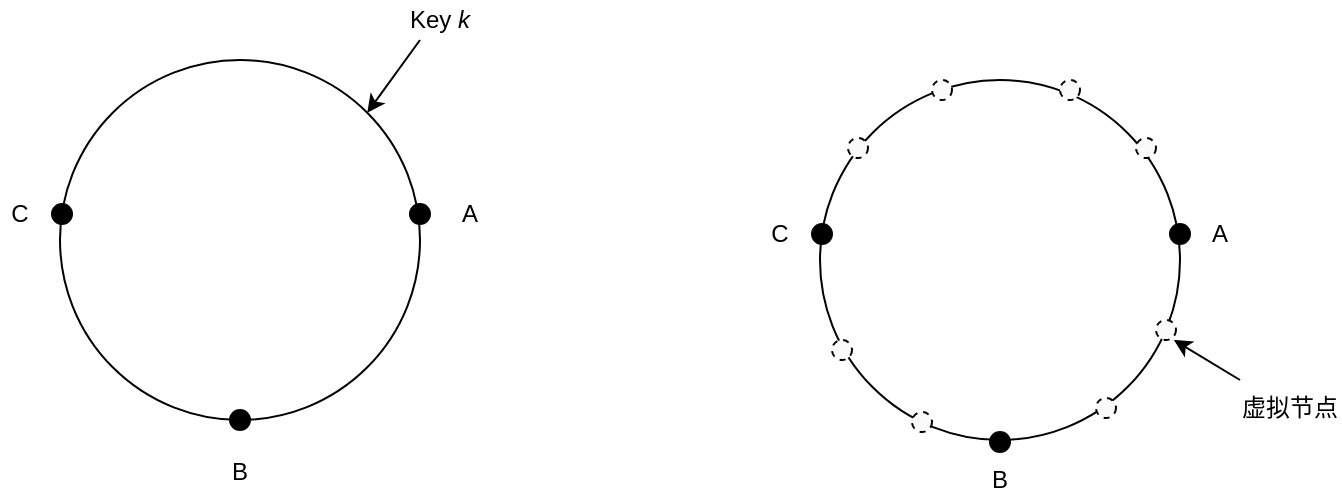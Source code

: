 <mxfile version="13.0.3" type="device"><diagram id="IDuDuQPehI_4QsWKxufh" name="Page-1"><mxGraphModel dx="946" dy="624" grid="1" gridSize="10" guides="1" tooltips="1" connect="1" arrows="1" fold="1" page="1" pageScale="1" pageWidth="827" pageHeight="1169" math="0" shadow="0"><root><mxCell id="0"/><mxCell id="1" parent="0"/><mxCell id="LLvqtWso6Gy_PP7UwR_6-3" value="" style="ellipse;whiteSpace=wrap;html=1;aspect=fixed;" vertex="1" parent="1"><mxGeometry x="150" y="200" width="180" height="180" as="geometry"/></mxCell><mxCell id="LLvqtWso6Gy_PP7UwR_6-4" value="" style="ellipse;whiteSpace=wrap;html=1;aspect=fixed;fillColor=#000000;" vertex="1" parent="1"><mxGeometry x="325" y="272" width="10" height="10" as="geometry"/></mxCell><mxCell id="LLvqtWso6Gy_PP7UwR_6-6" value="" style="ellipse;whiteSpace=wrap;html=1;aspect=fixed;fillColor=#000000;" vertex="1" parent="1"><mxGeometry x="235" y="375" width="10" height="10" as="geometry"/></mxCell><mxCell id="LLvqtWso6Gy_PP7UwR_6-7" value="" style="ellipse;whiteSpace=wrap;html=1;aspect=fixed;fillColor=#000000;" vertex="1" parent="1"><mxGeometry x="146" y="272" width="10" height="10" as="geometry"/></mxCell><mxCell id="LLvqtWso6Gy_PP7UwR_6-8" value="A" style="text;html=1;strokeColor=none;fillColor=none;align=center;verticalAlign=middle;whiteSpace=wrap;rounded=0;" vertex="1" parent="1"><mxGeometry x="340" y="267" width="30" height="20" as="geometry"/></mxCell><mxCell id="LLvqtWso6Gy_PP7UwR_6-10" value="B" style="text;html=1;strokeColor=none;fillColor=none;align=center;verticalAlign=middle;whiteSpace=wrap;rounded=0;" vertex="1" parent="1"><mxGeometry x="225" y="396" width="30" height="20" as="geometry"/></mxCell><mxCell id="LLvqtWso6Gy_PP7UwR_6-11" value="C" style="text;html=1;strokeColor=none;fillColor=none;align=center;verticalAlign=middle;whiteSpace=wrap;rounded=0;" vertex="1" parent="1"><mxGeometry x="120" y="267" width="20" height="20" as="geometry"/></mxCell><mxCell id="LLvqtWso6Gy_PP7UwR_6-13" value="" style="ellipse;whiteSpace=wrap;html=1;aspect=fixed;" vertex="1" parent="1"><mxGeometry x="530" y="210" width="180" height="180" as="geometry"/></mxCell><mxCell id="LLvqtWso6Gy_PP7UwR_6-14" value="" style="ellipse;whiteSpace=wrap;html=1;aspect=fixed;fillColor=#000000;" vertex="1" parent="1"><mxGeometry x="705" y="282" width="10" height="10" as="geometry"/></mxCell><mxCell id="LLvqtWso6Gy_PP7UwR_6-15" value="" style="ellipse;whiteSpace=wrap;html=1;aspect=fixed;fillColor=#000000;" vertex="1" parent="1"><mxGeometry x="615" y="386" width="10" height="10" as="geometry"/></mxCell><mxCell id="LLvqtWso6Gy_PP7UwR_6-16" value="" style="ellipse;whiteSpace=wrap;html=1;aspect=fixed;fillColor=#000000;" vertex="1" parent="1"><mxGeometry x="526" y="282" width="10" height="10" as="geometry"/></mxCell><mxCell id="LLvqtWso6Gy_PP7UwR_6-17" value="A" style="text;html=1;strokeColor=none;fillColor=none;align=center;verticalAlign=middle;whiteSpace=wrap;rounded=0;" vertex="1" parent="1"><mxGeometry x="720" y="277" width="20" height="20" as="geometry"/></mxCell><mxCell id="LLvqtWso6Gy_PP7UwR_6-18" value="B" style="text;html=1;strokeColor=none;fillColor=none;align=center;verticalAlign=middle;whiteSpace=wrap;rounded=0;" vertex="1" parent="1"><mxGeometry x="610" y="400" width="20" height="20" as="geometry"/></mxCell><mxCell id="LLvqtWso6Gy_PP7UwR_6-19" value="C" style="text;html=1;strokeColor=none;fillColor=none;align=center;verticalAlign=middle;whiteSpace=wrap;rounded=0;" vertex="1" parent="1"><mxGeometry x="500" y="277" width="20" height="20" as="geometry"/></mxCell><mxCell id="LLvqtWso6Gy_PP7UwR_6-22" value="" style="ellipse;whiteSpace=wrap;html=1;aspect=fixed;fillColor=#FAFAFA;dashed=1;" vertex="1" parent="1"><mxGeometry x="698" y="330" width="10" height="10" as="geometry"/></mxCell><mxCell id="LLvqtWso6Gy_PP7UwR_6-23" value="" style="ellipse;whiteSpace=wrap;html=1;aspect=fixed;fillColor=#FAFAFA;dashed=1;" vertex="1" parent="1"><mxGeometry x="668" y="369" width="10" height="10" as="geometry"/></mxCell><mxCell id="LLvqtWso6Gy_PP7UwR_6-24" value="" style="ellipse;whiteSpace=wrap;html=1;aspect=fixed;fillColor=#FAFAFA;dashed=1;" vertex="1" parent="1"><mxGeometry x="576" y="376" width="10" height="10" as="geometry"/></mxCell><mxCell id="LLvqtWso6Gy_PP7UwR_6-25" value="" style="ellipse;whiteSpace=wrap;html=1;aspect=fixed;fillColor=#FAFAFA;dashed=1;" vertex="1" parent="1"><mxGeometry x="536" y="340" width="10" height="10" as="geometry"/></mxCell><mxCell id="LLvqtWso6Gy_PP7UwR_6-26" value="" style="ellipse;whiteSpace=wrap;html=1;aspect=fixed;fillColor=#FAFAFA;dashed=1;" vertex="1" parent="1"><mxGeometry x="544" y="239" width="10" height="10" as="geometry"/></mxCell><mxCell id="LLvqtWso6Gy_PP7UwR_6-27" value="" style="ellipse;whiteSpace=wrap;html=1;aspect=fixed;fillColor=#FAFAFA;dashed=1;" vertex="1" parent="1"><mxGeometry x="586" y="210" width="10" height="10" as="geometry"/></mxCell><mxCell id="LLvqtWso6Gy_PP7UwR_6-28" value="" style="ellipse;whiteSpace=wrap;html=1;aspect=fixed;fillColor=#FAFAFA;dashed=1;" vertex="1" parent="1"><mxGeometry x="688" y="239" width="10" height="10" as="geometry"/></mxCell><mxCell id="LLvqtWso6Gy_PP7UwR_6-29" value="" style="ellipse;whiteSpace=wrap;html=1;aspect=fixed;fillColor=#FAFAFA;dashed=1;" vertex="1" parent="1"><mxGeometry x="650" y="210" width="10" height="10" as="geometry"/></mxCell><mxCell id="LLvqtWso6Gy_PP7UwR_6-30" value="" style="endArrow=classic;html=1;entryX=1;entryY=0;entryDx=0;entryDy=0;" edge="1" parent="1" target="LLvqtWso6Gy_PP7UwR_6-3"><mxGeometry width="50" height="50" relative="1" as="geometry"><mxPoint x="330" y="190" as="sourcePoint"/><mxPoint x="440" y="300" as="targetPoint"/></mxGeometry></mxCell><mxCell id="LLvqtWso6Gy_PP7UwR_6-31" value="Key &lt;i&gt;k&lt;/i&gt;" style="text;html=1;strokeColor=none;fillColor=none;align=center;verticalAlign=middle;whiteSpace=wrap;rounded=0;dashed=1;" vertex="1" parent="1"><mxGeometry x="320" y="170" width="40" height="20" as="geometry"/></mxCell><mxCell id="LLvqtWso6Gy_PP7UwR_6-32" value="" style="endArrow=classic;html=1;entryX=0.983;entryY=0.722;entryDx=0;entryDy=0;entryPerimeter=0;" edge="1" parent="1" target="LLvqtWso6Gy_PP7UwR_6-13"><mxGeometry width="50" height="50" relative="1" as="geometry"><mxPoint x="740" y="360" as="sourcePoint"/><mxPoint x="440" y="300" as="targetPoint"/></mxGeometry></mxCell><mxCell id="LLvqtWso6Gy_PP7UwR_6-33" value="虚拟节点" style="text;html=1;strokeColor=none;fillColor=none;align=center;verticalAlign=middle;whiteSpace=wrap;rounded=0;dashed=1;" vertex="1" parent="1"><mxGeometry x="740" y="364" width="50" height="20" as="geometry"/></mxCell></root></mxGraphModel></diagram></mxfile>